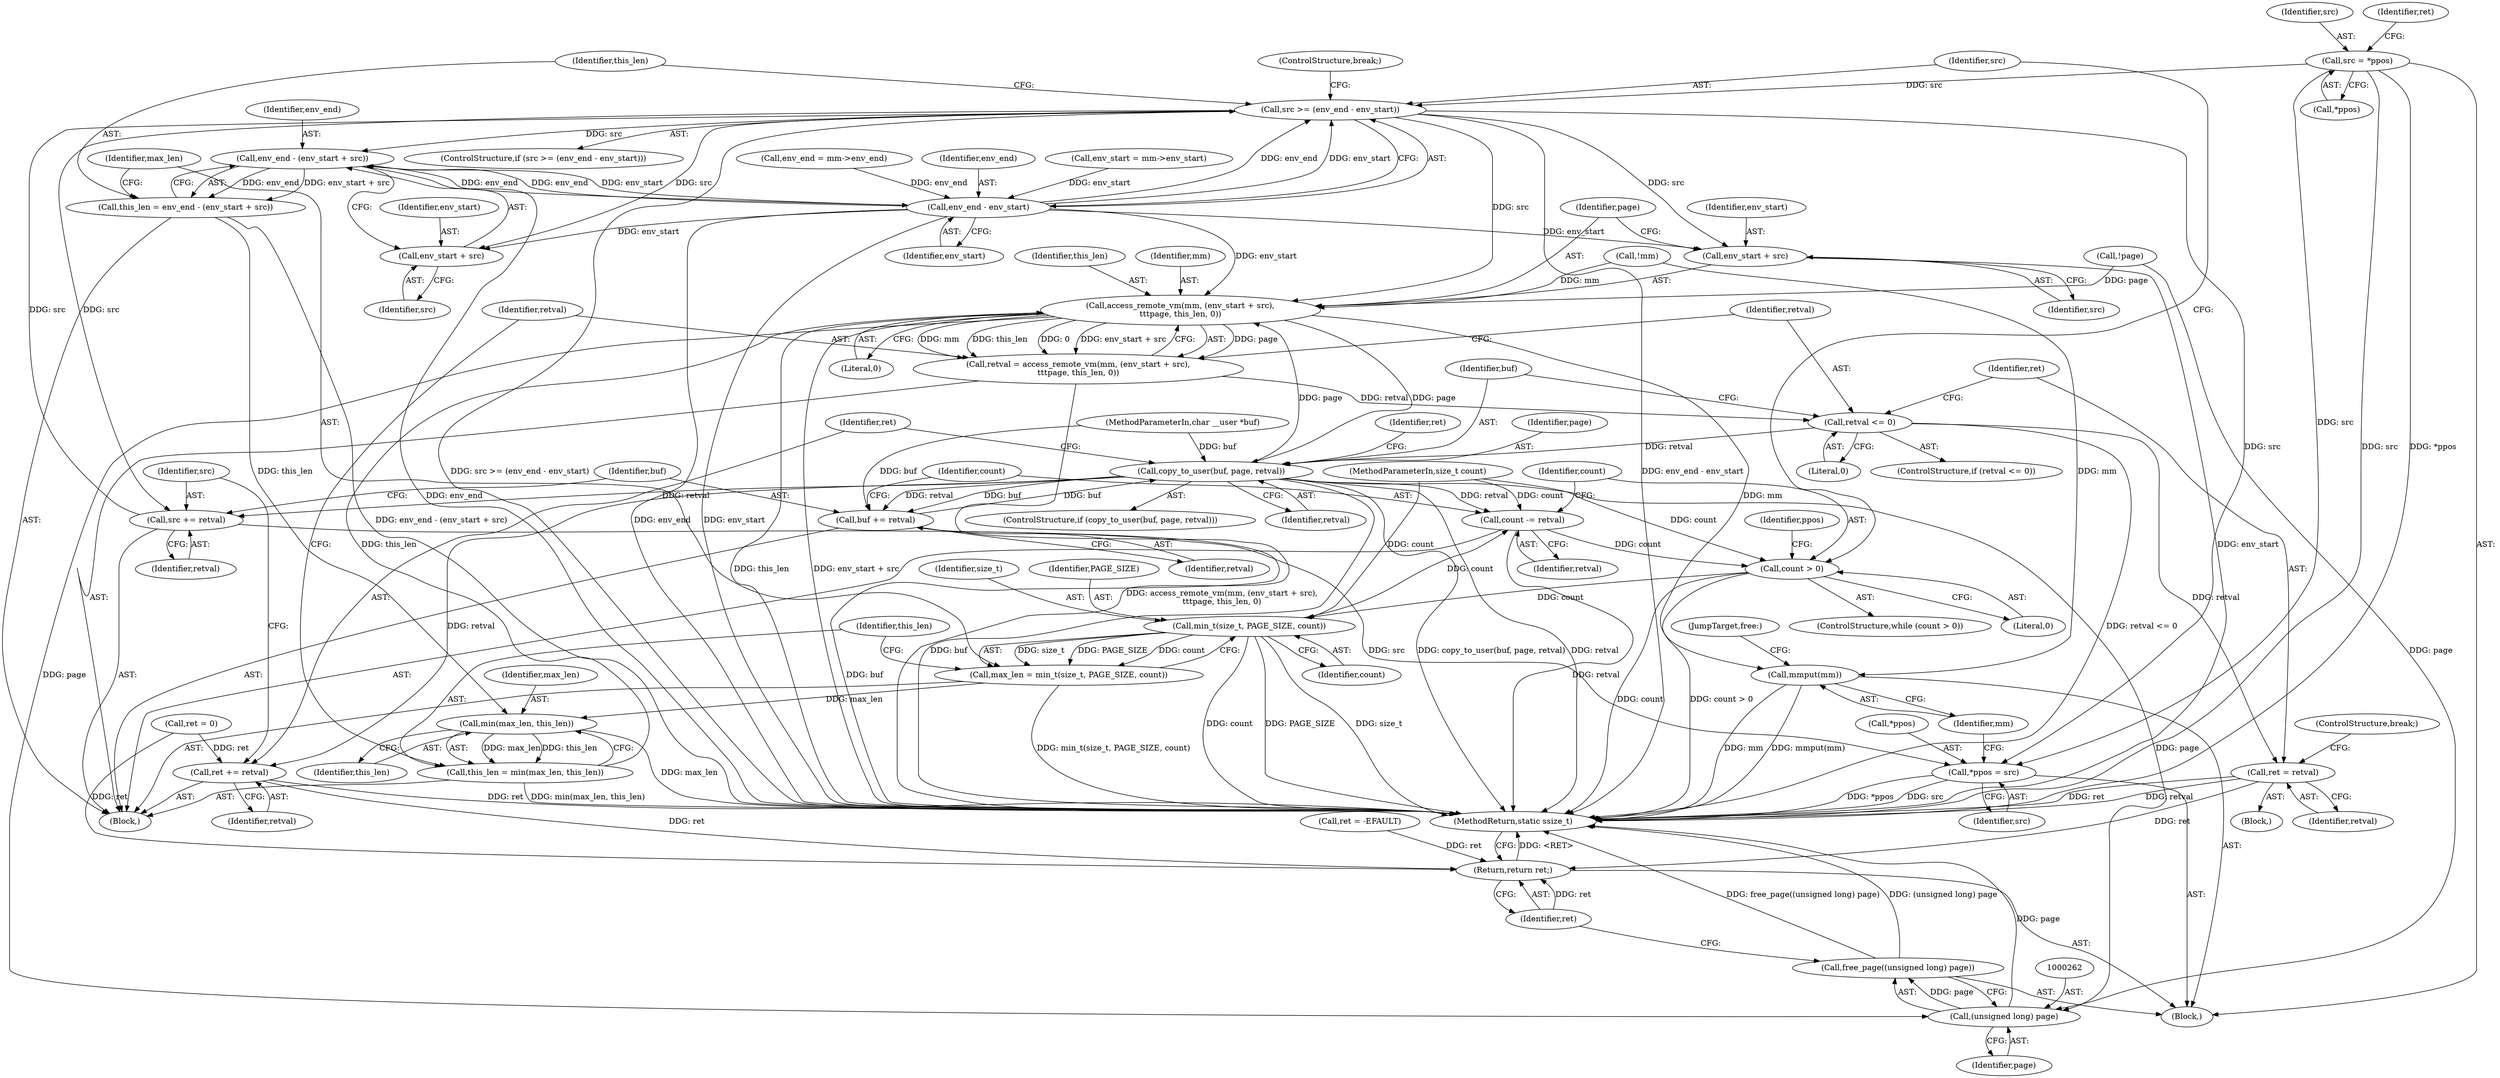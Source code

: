 digraph "0_linux_8148a73c9901a8794a50f950083c00ccf97d43b3@pointer" {
"1000109" [label="(Call,src = *ppos)"];
"1000187" [label="(Call,src >= (env_end - env_start))"];
"1000195" [label="(Call,env_end - (env_start + src))"];
"1000189" [label="(Call,env_end - env_start)"];
"1000197" [label="(Call,env_start + src)"];
"1000213" [label="(Call,access_remote_vm(mm, (env_start + src),\n\t\t\tpage, this_len, 0))"];
"1000211" [label="(Call,retval = access_remote_vm(mm, (env_start + src),\n\t\t\tpage, this_len, 0))"];
"1000222" [label="(Call,retval <= 0)"];
"1000226" [label="(Call,ret = retval)"];
"1000264" [label="(Return,return ret;)"];
"1000231" [label="(Call,copy_to_user(buf, page, retval))"];
"1000241" [label="(Call,ret += retval)"];
"1000244" [label="(Call,src += retval)"];
"1000253" [label="(Call,*ppos = src)"];
"1000247" [label="(Call,buf += retval)"];
"1000250" [label="(Call,count -= retval)"];
"1000179" [label="(Call,count > 0)"];
"1000202" [label="(Call,min_t(size_t, PAGE_SIZE, count))"];
"1000200" [label="(Call,max_len = min_t(size_t, PAGE_SIZE, count))"];
"1000208" [label="(Call,min(max_len, this_len))"];
"1000206" [label="(Call,this_len = min(max_len, this_len))"];
"1000261" [label="(Call,(unsigned long) page)"];
"1000260" [label="(Call,free_page((unsigned long) page))"];
"1000257" [label="(Call,mmput(mm))"];
"1000215" [label="(Call,env_start + src)"];
"1000193" [label="(Call,this_len = env_end - (env_start + src))"];
"1000231" [label="(Call,copy_to_user(buf, page, retval))"];
"1000180" [label="(Identifier,count)"];
"1000200" [label="(Call,max_len = min_t(size_t, PAGE_SIZE, count))"];
"1000242" [label="(Identifier,ret)"];
"1000226" [label="(Call,ret = retval)"];
"1000232" [label="(Identifier,buf)"];
"1000241" [label="(Call,ret += retval)"];
"1000191" [label="(Identifier,env_start)"];
"1000103" [label="(MethodParameterIn,char __user *buf)"];
"1000257" [label="(Call,mmput(mm))"];
"1000243" [label="(Identifier,retval)"];
"1000265" [label="(Identifier,ret)"];
"1000224" [label="(Literal,0)"];
"1000253" [label="(Call,*ppos = src)"];
"1000147" [label="(Call,ret = 0)"];
"1000215" [label="(Call,env_start + src)"];
"1000219" [label="(Identifier,this_len)"];
"1000168" [label="(Call,env_end = mm->env_end)"];
"1000247" [label="(Call,buf += retval)"];
"1000220" [label="(Literal,0)"];
"1000212" [label="(Identifier,retval)"];
"1000195" [label="(Call,env_end - (env_start + src))"];
"1000216" [label="(Identifier,env_start)"];
"1000109" [label="(Call,src = *ppos)"];
"1000222" [label="(Call,retval <= 0)"];
"1000213" [label="(Call,access_remote_vm(mm, (env_start + src),\n\t\t\tpage, this_len, 0))"];
"1000104" [label="(MethodParameterIn,size_t count)"];
"1000227" [label="(Identifier,ret)"];
"1000245" [label="(Identifier,src)"];
"1000181" [label="(Literal,0)"];
"1000246" [label="(Identifier,retval)"];
"1000255" [label="(Identifier,ppos)"];
"1000249" [label="(Identifier,retval)"];
"1000201" [label="(Identifier,max_len)"];
"1000187" [label="(Call,src >= (env_end - env_start))"];
"1000127" [label="(Call,!mm)"];
"1000110" [label="(Identifier,src)"];
"1000233" [label="(Identifier,page)"];
"1000192" [label="(ControlStructure,break;)"];
"1000244" [label="(Call,src += retval)"];
"1000106" [label="(Block,)"];
"1000190" [label="(Identifier,env_end)"];
"1000261" [label="(Call,(unsigned long) page)"];
"1000202" [label="(Call,min_t(size_t, PAGE_SIZE, count))"];
"1000209" [label="(Identifier,max_len)"];
"1000218" [label="(Identifier,page)"];
"1000210" [label="(Identifier,this_len)"];
"1000182" [label="(Block,)"];
"1000225" [label="(Block,)"];
"1000206" [label="(Call,this_len = min(max_len, this_len))"];
"1000223" [label="(Identifier,retval)"];
"1000211" [label="(Call,retval = access_remote_vm(mm, (env_start + src),\n\t\t\tpage, this_len, 0))"];
"1000266" [label="(MethodReturn,static ssize_t)"];
"1000263" [label="(Identifier,page)"];
"1000264" [label="(Return,return ret;)"];
"1000259" [label="(JumpTarget,free:)"];
"1000198" [label="(Identifier,env_start)"];
"1000214" [label="(Identifier,mm)"];
"1000258" [label="(Identifier,mm)"];
"1000178" [label="(ControlStructure,while (count > 0))"];
"1000186" [label="(ControlStructure,if (src >= (env_end - env_start)))"];
"1000111" [label="(Call,*ppos)"];
"1000236" [label="(Call,ret = -EFAULT)"];
"1000207" [label="(Identifier,this_len)"];
"1000260" [label="(Call,free_page((unsigned long) page))"];
"1000197" [label="(Call,env_start + src)"];
"1000250" [label="(Call,count -= retval)"];
"1000199" [label="(Identifier,src)"];
"1000115" [label="(Identifier,ret)"];
"1000252" [label="(Identifier,retval)"];
"1000230" [label="(ControlStructure,if (copy_to_user(buf, page, retval)))"];
"1000204" [label="(Identifier,PAGE_SIZE)"];
"1000234" [label="(Identifier,retval)"];
"1000228" [label="(Identifier,retval)"];
"1000205" [label="(Identifier,count)"];
"1000194" [label="(Identifier,this_len)"];
"1000229" [label="(ControlStructure,break;)"];
"1000179" [label="(Call,count > 0)"];
"1000163" [label="(Call,env_start = mm->env_start)"];
"1000256" [label="(Identifier,src)"];
"1000189" [label="(Call,env_end - env_start)"];
"1000254" [label="(Call,*ppos)"];
"1000221" [label="(ControlStructure,if (retval <= 0))"];
"1000196" [label="(Identifier,env_end)"];
"1000237" [label="(Identifier,ret)"];
"1000217" [label="(Identifier,src)"];
"1000188" [label="(Identifier,src)"];
"1000142" [label="(Call,!page)"];
"1000193" [label="(Call,this_len = env_end - (env_start + src))"];
"1000248" [label="(Identifier,buf)"];
"1000208" [label="(Call,min(max_len, this_len))"];
"1000203" [label="(Identifier,size_t)"];
"1000251" [label="(Identifier,count)"];
"1000109" -> "1000106"  [label="AST: "];
"1000109" -> "1000111"  [label="CFG: "];
"1000110" -> "1000109"  [label="AST: "];
"1000111" -> "1000109"  [label="AST: "];
"1000115" -> "1000109"  [label="CFG: "];
"1000109" -> "1000266"  [label="DDG: src"];
"1000109" -> "1000266"  [label="DDG: *ppos"];
"1000109" -> "1000187"  [label="DDG: src"];
"1000109" -> "1000253"  [label="DDG: src"];
"1000187" -> "1000186"  [label="AST: "];
"1000187" -> "1000189"  [label="CFG: "];
"1000188" -> "1000187"  [label="AST: "];
"1000189" -> "1000187"  [label="AST: "];
"1000192" -> "1000187"  [label="CFG: "];
"1000194" -> "1000187"  [label="CFG: "];
"1000187" -> "1000266"  [label="DDG: src >= (env_end - env_start)"];
"1000187" -> "1000266"  [label="DDG: env_end - env_start"];
"1000244" -> "1000187"  [label="DDG: src"];
"1000189" -> "1000187"  [label="DDG: env_end"];
"1000189" -> "1000187"  [label="DDG: env_start"];
"1000187" -> "1000195"  [label="DDG: src"];
"1000187" -> "1000197"  [label="DDG: src"];
"1000187" -> "1000213"  [label="DDG: src"];
"1000187" -> "1000215"  [label="DDG: src"];
"1000187" -> "1000244"  [label="DDG: src"];
"1000187" -> "1000253"  [label="DDG: src"];
"1000195" -> "1000193"  [label="AST: "];
"1000195" -> "1000197"  [label="CFG: "];
"1000196" -> "1000195"  [label="AST: "];
"1000197" -> "1000195"  [label="AST: "];
"1000193" -> "1000195"  [label="CFG: "];
"1000195" -> "1000266"  [label="DDG: env_end"];
"1000195" -> "1000189"  [label="DDG: env_end"];
"1000195" -> "1000193"  [label="DDG: env_end"];
"1000195" -> "1000193"  [label="DDG: env_start + src"];
"1000189" -> "1000195"  [label="DDG: env_end"];
"1000189" -> "1000195"  [label="DDG: env_start"];
"1000189" -> "1000191"  [label="CFG: "];
"1000190" -> "1000189"  [label="AST: "];
"1000191" -> "1000189"  [label="AST: "];
"1000189" -> "1000266"  [label="DDG: env_end"];
"1000189" -> "1000266"  [label="DDG: env_start"];
"1000168" -> "1000189"  [label="DDG: env_end"];
"1000163" -> "1000189"  [label="DDG: env_start"];
"1000189" -> "1000197"  [label="DDG: env_start"];
"1000189" -> "1000213"  [label="DDG: env_start"];
"1000189" -> "1000215"  [label="DDG: env_start"];
"1000197" -> "1000199"  [label="CFG: "];
"1000198" -> "1000197"  [label="AST: "];
"1000199" -> "1000197"  [label="AST: "];
"1000213" -> "1000211"  [label="AST: "];
"1000213" -> "1000220"  [label="CFG: "];
"1000214" -> "1000213"  [label="AST: "];
"1000215" -> "1000213"  [label="AST: "];
"1000218" -> "1000213"  [label="AST: "];
"1000219" -> "1000213"  [label="AST: "];
"1000220" -> "1000213"  [label="AST: "];
"1000211" -> "1000213"  [label="CFG: "];
"1000213" -> "1000266"  [label="DDG: this_len"];
"1000213" -> "1000266"  [label="DDG: env_start + src"];
"1000213" -> "1000211"  [label="DDG: page"];
"1000213" -> "1000211"  [label="DDG: mm"];
"1000213" -> "1000211"  [label="DDG: this_len"];
"1000213" -> "1000211"  [label="DDG: 0"];
"1000213" -> "1000211"  [label="DDG: env_start + src"];
"1000127" -> "1000213"  [label="DDG: mm"];
"1000231" -> "1000213"  [label="DDG: page"];
"1000142" -> "1000213"  [label="DDG: page"];
"1000206" -> "1000213"  [label="DDG: this_len"];
"1000213" -> "1000231"  [label="DDG: page"];
"1000213" -> "1000257"  [label="DDG: mm"];
"1000213" -> "1000261"  [label="DDG: page"];
"1000211" -> "1000182"  [label="AST: "];
"1000212" -> "1000211"  [label="AST: "];
"1000223" -> "1000211"  [label="CFG: "];
"1000211" -> "1000266"  [label="DDG: access_remote_vm(mm, (env_start + src),\n\t\t\tpage, this_len, 0)"];
"1000211" -> "1000222"  [label="DDG: retval"];
"1000222" -> "1000221"  [label="AST: "];
"1000222" -> "1000224"  [label="CFG: "];
"1000223" -> "1000222"  [label="AST: "];
"1000224" -> "1000222"  [label="AST: "];
"1000227" -> "1000222"  [label="CFG: "];
"1000232" -> "1000222"  [label="CFG: "];
"1000222" -> "1000266"  [label="DDG: retval <= 0"];
"1000222" -> "1000226"  [label="DDG: retval"];
"1000222" -> "1000231"  [label="DDG: retval"];
"1000226" -> "1000225"  [label="AST: "];
"1000226" -> "1000228"  [label="CFG: "];
"1000227" -> "1000226"  [label="AST: "];
"1000228" -> "1000226"  [label="AST: "];
"1000229" -> "1000226"  [label="CFG: "];
"1000226" -> "1000266"  [label="DDG: ret"];
"1000226" -> "1000266"  [label="DDG: retval"];
"1000226" -> "1000264"  [label="DDG: ret"];
"1000264" -> "1000106"  [label="AST: "];
"1000264" -> "1000265"  [label="CFG: "];
"1000265" -> "1000264"  [label="AST: "];
"1000266" -> "1000264"  [label="CFG: "];
"1000264" -> "1000266"  [label="DDG: <RET>"];
"1000265" -> "1000264"  [label="DDG: ret"];
"1000236" -> "1000264"  [label="DDG: ret"];
"1000147" -> "1000264"  [label="DDG: ret"];
"1000241" -> "1000264"  [label="DDG: ret"];
"1000231" -> "1000230"  [label="AST: "];
"1000231" -> "1000234"  [label="CFG: "];
"1000232" -> "1000231"  [label="AST: "];
"1000233" -> "1000231"  [label="AST: "];
"1000234" -> "1000231"  [label="AST: "];
"1000237" -> "1000231"  [label="CFG: "];
"1000242" -> "1000231"  [label="CFG: "];
"1000231" -> "1000266"  [label="DDG: buf"];
"1000231" -> "1000266"  [label="DDG: copy_to_user(buf, page, retval)"];
"1000231" -> "1000266"  [label="DDG: retval"];
"1000247" -> "1000231"  [label="DDG: buf"];
"1000103" -> "1000231"  [label="DDG: buf"];
"1000231" -> "1000241"  [label="DDG: retval"];
"1000231" -> "1000244"  [label="DDG: retval"];
"1000231" -> "1000247"  [label="DDG: retval"];
"1000231" -> "1000247"  [label="DDG: buf"];
"1000231" -> "1000250"  [label="DDG: retval"];
"1000231" -> "1000261"  [label="DDG: page"];
"1000241" -> "1000182"  [label="AST: "];
"1000241" -> "1000243"  [label="CFG: "];
"1000242" -> "1000241"  [label="AST: "];
"1000243" -> "1000241"  [label="AST: "];
"1000245" -> "1000241"  [label="CFG: "];
"1000241" -> "1000266"  [label="DDG: ret"];
"1000147" -> "1000241"  [label="DDG: ret"];
"1000244" -> "1000182"  [label="AST: "];
"1000244" -> "1000246"  [label="CFG: "];
"1000245" -> "1000244"  [label="AST: "];
"1000246" -> "1000244"  [label="AST: "];
"1000248" -> "1000244"  [label="CFG: "];
"1000244" -> "1000253"  [label="DDG: src"];
"1000253" -> "1000106"  [label="AST: "];
"1000253" -> "1000256"  [label="CFG: "];
"1000254" -> "1000253"  [label="AST: "];
"1000256" -> "1000253"  [label="AST: "];
"1000258" -> "1000253"  [label="CFG: "];
"1000253" -> "1000266"  [label="DDG: *ppos"];
"1000253" -> "1000266"  [label="DDG: src"];
"1000247" -> "1000182"  [label="AST: "];
"1000247" -> "1000249"  [label="CFG: "];
"1000248" -> "1000247"  [label="AST: "];
"1000249" -> "1000247"  [label="AST: "];
"1000251" -> "1000247"  [label="CFG: "];
"1000247" -> "1000266"  [label="DDG: buf"];
"1000103" -> "1000247"  [label="DDG: buf"];
"1000250" -> "1000182"  [label="AST: "];
"1000250" -> "1000252"  [label="CFG: "];
"1000251" -> "1000250"  [label="AST: "];
"1000252" -> "1000250"  [label="AST: "];
"1000180" -> "1000250"  [label="CFG: "];
"1000250" -> "1000266"  [label="DDG: retval"];
"1000250" -> "1000179"  [label="DDG: count"];
"1000202" -> "1000250"  [label="DDG: count"];
"1000104" -> "1000250"  [label="DDG: count"];
"1000179" -> "1000178"  [label="AST: "];
"1000179" -> "1000181"  [label="CFG: "];
"1000180" -> "1000179"  [label="AST: "];
"1000181" -> "1000179"  [label="AST: "];
"1000188" -> "1000179"  [label="CFG: "];
"1000255" -> "1000179"  [label="CFG: "];
"1000179" -> "1000266"  [label="DDG: count > 0"];
"1000179" -> "1000266"  [label="DDG: count"];
"1000104" -> "1000179"  [label="DDG: count"];
"1000179" -> "1000202"  [label="DDG: count"];
"1000202" -> "1000200"  [label="AST: "];
"1000202" -> "1000205"  [label="CFG: "];
"1000203" -> "1000202"  [label="AST: "];
"1000204" -> "1000202"  [label="AST: "];
"1000205" -> "1000202"  [label="AST: "];
"1000200" -> "1000202"  [label="CFG: "];
"1000202" -> "1000266"  [label="DDG: size_t"];
"1000202" -> "1000266"  [label="DDG: count"];
"1000202" -> "1000266"  [label="DDG: PAGE_SIZE"];
"1000202" -> "1000200"  [label="DDG: size_t"];
"1000202" -> "1000200"  [label="DDG: PAGE_SIZE"];
"1000202" -> "1000200"  [label="DDG: count"];
"1000104" -> "1000202"  [label="DDG: count"];
"1000200" -> "1000182"  [label="AST: "];
"1000201" -> "1000200"  [label="AST: "];
"1000207" -> "1000200"  [label="CFG: "];
"1000200" -> "1000266"  [label="DDG: min_t(size_t, PAGE_SIZE, count)"];
"1000200" -> "1000208"  [label="DDG: max_len"];
"1000208" -> "1000206"  [label="AST: "];
"1000208" -> "1000210"  [label="CFG: "];
"1000209" -> "1000208"  [label="AST: "];
"1000210" -> "1000208"  [label="AST: "];
"1000206" -> "1000208"  [label="CFG: "];
"1000208" -> "1000266"  [label="DDG: max_len"];
"1000208" -> "1000206"  [label="DDG: max_len"];
"1000208" -> "1000206"  [label="DDG: this_len"];
"1000193" -> "1000208"  [label="DDG: this_len"];
"1000206" -> "1000182"  [label="AST: "];
"1000207" -> "1000206"  [label="AST: "];
"1000212" -> "1000206"  [label="CFG: "];
"1000206" -> "1000266"  [label="DDG: min(max_len, this_len)"];
"1000261" -> "1000260"  [label="AST: "];
"1000261" -> "1000263"  [label="CFG: "];
"1000262" -> "1000261"  [label="AST: "];
"1000263" -> "1000261"  [label="AST: "];
"1000260" -> "1000261"  [label="CFG: "];
"1000261" -> "1000266"  [label="DDG: page"];
"1000261" -> "1000260"  [label="DDG: page"];
"1000142" -> "1000261"  [label="DDG: page"];
"1000260" -> "1000106"  [label="AST: "];
"1000265" -> "1000260"  [label="CFG: "];
"1000260" -> "1000266"  [label="DDG: free_page((unsigned long) page)"];
"1000260" -> "1000266"  [label="DDG: (unsigned long) page"];
"1000257" -> "1000106"  [label="AST: "];
"1000257" -> "1000258"  [label="CFG: "];
"1000258" -> "1000257"  [label="AST: "];
"1000259" -> "1000257"  [label="CFG: "];
"1000257" -> "1000266"  [label="DDG: mm"];
"1000257" -> "1000266"  [label="DDG: mmput(mm)"];
"1000127" -> "1000257"  [label="DDG: mm"];
"1000215" -> "1000217"  [label="CFG: "];
"1000216" -> "1000215"  [label="AST: "];
"1000217" -> "1000215"  [label="AST: "];
"1000218" -> "1000215"  [label="CFG: "];
"1000215" -> "1000266"  [label="DDG: env_start"];
"1000193" -> "1000182"  [label="AST: "];
"1000194" -> "1000193"  [label="AST: "];
"1000201" -> "1000193"  [label="CFG: "];
"1000193" -> "1000266"  [label="DDG: env_end - (env_start + src)"];
}
